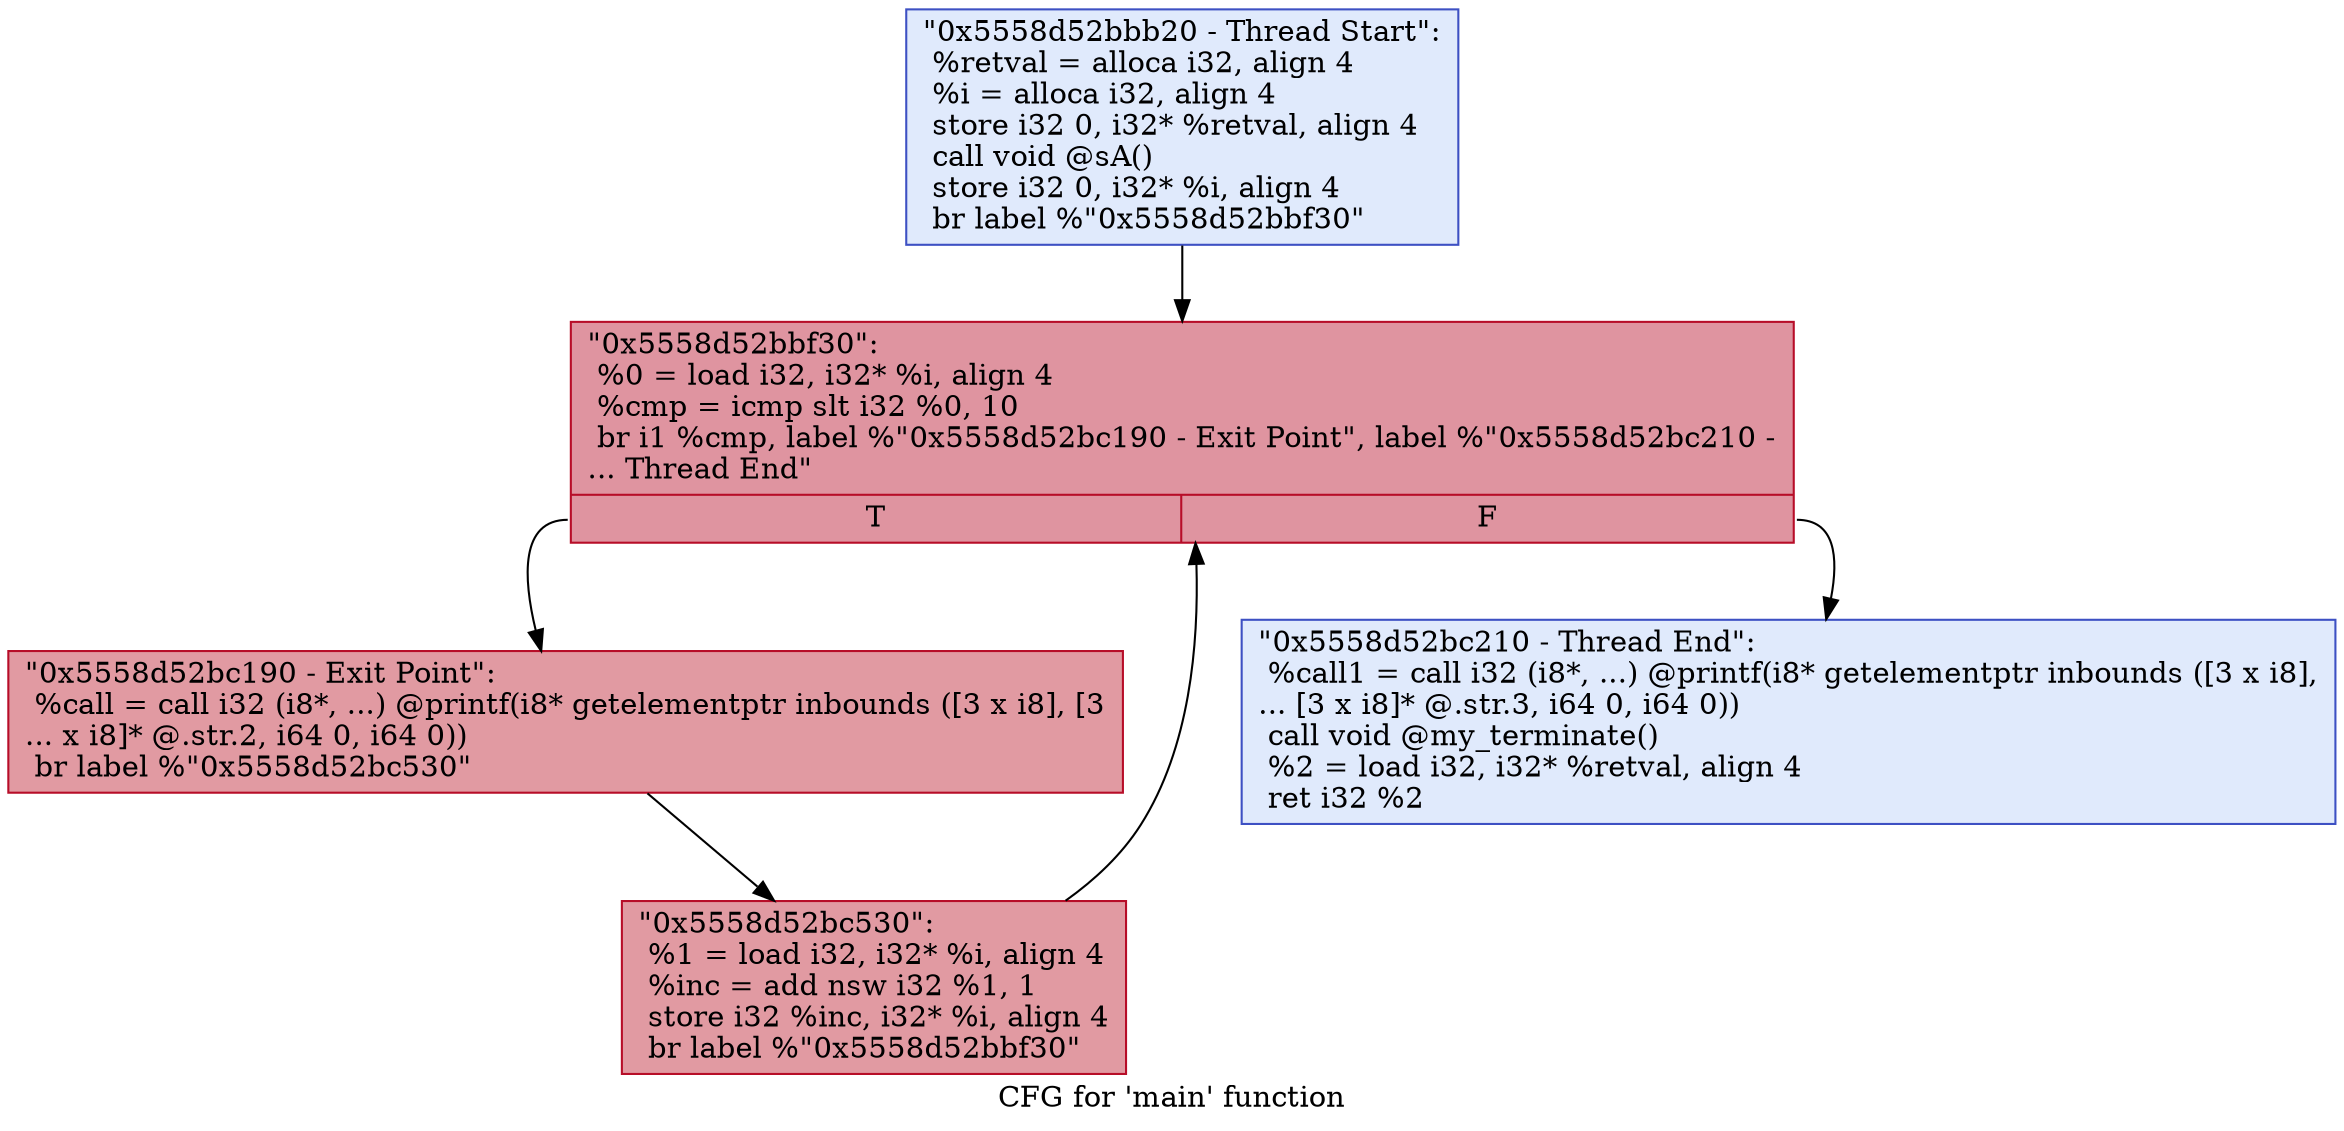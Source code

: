 digraph "CFG for 'main' function" {
	label="CFG for 'main' function";

	Node0x5558d52bbb20 [shape=record,color="#3d50c3ff", style=filled, fillcolor="#b9d0f970",label="{\"0x5558d52bbb20 - Thread Start\":\l  %retval = alloca i32, align 4\l  %i = alloca i32, align 4\l  store i32 0, i32* %retval, align 4\l  call void @sA()\l  store i32 0, i32* %i, align 4\l  br label %\"0x5558d52bbf30\"\l}"];
	Node0x5558d52bbb20 -> Node0x5558d52bbf30;
	Node0x5558d52bbf30 [shape=record,color="#b70d28ff", style=filled, fillcolor="#b70d2870",label="{\"0x5558d52bbf30\":                                 \l  %0 = load i32, i32* %i, align 4\l  %cmp = icmp slt i32 %0, 10\l  br i1 %cmp, label %\"0x5558d52bc190 - Exit Point\", label %\"0x5558d52bc210 -\l... Thread End\"\l|{<s0>T|<s1>F}}"];
	Node0x5558d52bbf30:s0 -> Node0x5558d52bc190;
	Node0x5558d52bbf30:s1 -> Node0x5558d52bc210;
	Node0x5558d52bc190 [shape=record,color="#b70d28ff", style=filled, fillcolor="#bb1b2c70",label="{\"0x5558d52bc190 - Exit Point\":                    \l  %call = call i32 (i8*, ...) @printf(i8* getelementptr inbounds ([3 x i8], [3\l... x i8]* @.str.2, i64 0, i64 0))\l  br label %\"0x5558d52bc530\"\l}"];
	Node0x5558d52bc190 -> Node0x5558d52bc530;
	Node0x5558d52bc530 [shape=record,color="#b70d28ff", style=filled, fillcolor="#bb1b2c70",label="{\"0x5558d52bc530\":                                 \l  %1 = load i32, i32* %i, align 4\l  %inc = add nsw i32 %1, 1\l  store i32 %inc, i32* %i, align 4\l  br label %\"0x5558d52bbf30\"\l}"];
	Node0x5558d52bc530 -> Node0x5558d52bbf30;
	Node0x5558d52bc210 [shape=record,color="#3d50c3ff", style=filled, fillcolor="#b9d0f970",label="{\"0x5558d52bc210 - Thread End\":                    \l  %call1 = call i32 (i8*, ...) @printf(i8* getelementptr inbounds ([3 x i8],\l... [3 x i8]* @.str.3, i64 0, i64 0))\l  call void @my_terminate()\l  %2 = load i32, i32* %retval, align 4\l  ret i32 %2\l}"];
}
